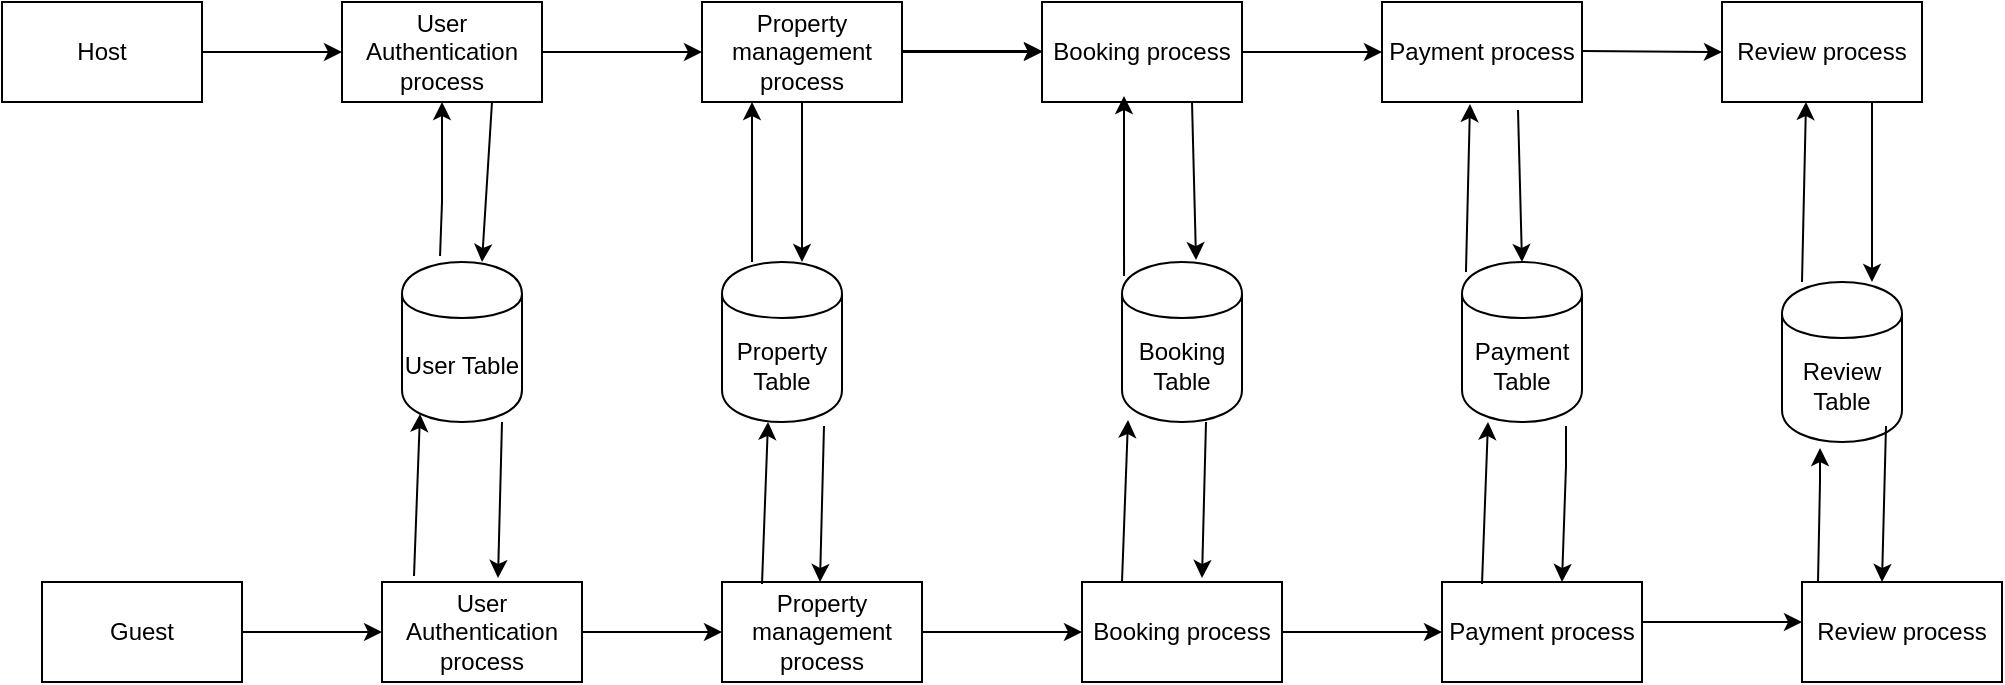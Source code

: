 <mxfile version="27.2.0">
  <diagram name="Page-1" id="2ca16b54-16f6-2749-3443-fa8db7711227">
    <mxGraphModel dx="2503" dy="626" grid="1" gridSize="10" guides="1" tooltips="1" connect="1" arrows="1" fold="1" page="1" pageScale="1" pageWidth="1100" pageHeight="850" background="none" math="0" shadow="0">
      <root>
        <mxCell id="0" />
        <mxCell id="1" parent="0" />
        <mxCell id="Hif56-G5Tu1iFRGsb4T8-3" value="User Table" style="shape=cylinder;whiteSpace=wrap;html=1;boundedLbl=1;backgroundOutline=1;" vertex="1" parent="1">
          <mxGeometry x="180" y="370" width="60" height="80" as="geometry" />
        </mxCell>
        <mxCell id="Hif56-G5Tu1iFRGsb4T8-4" value="Guest" style="html=1;dashed=0;whiteSpace=wrap;" vertex="1" parent="1">
          <mxGeometry y="530" width="100" height="50" as="geometry" />
        </mxCell>
        <mxCell id="Hif56-G5Tu1iFRGsb4T8-5" value="User Authentication process" style="html=1;dashed=0;whiteSpace=wrap;" vertex="1" parent="1">
          <mxGeometry x="170" y="530" width="100" height="50" as="geometry" />
        </mxCell>
        <mxCell id="Hif56-G5Tu1iFRGsb4T8-6" value="Property management process" style="html=1;dashed=0;whiteSpace=wrap;" vertex="1" parent="1">
          <mxGeometry x="340" y="530" width="100" height="50" as="geometry" />
        </mxCell>
        <mxCell id="Hif56-G5Tu1iFRGsb4T8-7" value="Booking process" style="html=1;dashed=0;whiteSpace=wrap;" vertex="1" parent="1">
          <mxGeometry x="520" y="530" width="100" height="50" as="geometry" />
        </mxCell>
        <mxCell id="Hif56-G5Tu1iFRGsb4T8-8" value="Payment process" style="html=1;dashed=0;whiteSpace=wrap;" vertex="1" parent="1">
          <mxGeometry x="700" y="530" width="100" height="50" as="geometry" />
        </mxCell>
        <mxCell id="Hif56-G5Tu1iFRGsb4T8-9" value="Property Table" style="shape=cylinder;whiteSpace=wrap;html=1;boundedLbl=1;backgroundOutline=1;" vertex="1" parent="1">
          <mxGeometry x="340" y="370" width="60" height="80" as="geometry" />
        </mxCell>
        <mxCell id="Hif56-G5Tu1iFRGsb4T8-10" value="Booking Table" style="shape=cylinder;whiteSpace=wrap;html=1;boundedLbl=1;backgroundOutline=1;" vertex="1" parent="1">
          <mxGeometry x="540" y="370" width="60" height="80" as="geometry" />
        </mxCell>
        <mxCell id="Hif56-G5Tu1iFRGsb4T8-11" value="Payment Table" style="shape=cylinder;whiteSpace=wrap;html=1;boundedLbl=1;backgroundOutline=1;" vertex="1" parent="1">
          <mxGeometry x="710" y="370" width="60" height="80" as="geometry" />
        </mxCell>
        <mxCell id="Hif56-G5Tu1iFRGsb4T8-12" value="Review process" style="html=1;dashed=0;whiteSpace=wrap;" vertex="1" parent="1">
          <mxGeometry x="880" y="530" width="100" height="50" as="geometry" />
        </mxCell>
        <mxCell id="Hif56-G5Tu1iFRGsb4T8-13" value="Review Table" style="shape=cylinder;whiteSpace=wrap;html=1;boundedLbl=1;backgroundOutline=1;" vertex="1" parent="1">
          <mxGeometry x="870" y="380" width="60" height="80" as="geometry" />
        </mxCell>
        <mxCell id="Hif56-G5Tu1iFRGsb4T8-14" value="" style="endArrow=classic;html=1;rounded=0;entryX=0;entryY=0.5;entryDx=0;entryDy=0;exitX=1;exitY=0.5;exitDx=0;exitDy=0;" edge="1" parent="1" source="Hif56-G5Tu1iFRGsb4T8-4" target="Hif56-G5Tu1iFRGsb4T8-5">
          <mxGeometry width="50" height="50" relative="1" as="geometry">
            <mxPoint x="110" y="570" as="sourcePoint" />
            <mxPoint x="160" y="520" as="targetPoint" />
          </mxGeometry>
        </mxCell>
        <mxCell id="Hif56-G5Tu1iFRGsb4T8-15" value="" style="endArrow=classic;html=1;rounded=0;exitX=1;exitY=0.5;exitDx=0;exitDy=0;entryX=0;entryY=0.5;entryDx=0;entryDy=0;" edge="1" parent="1" source="Hif56-G5Tu1iFRGsb4T8-5" target="Hif56-G5Tu1iFRGsb4T8-6">
          <mxGeometry width="50" height="50" relative="1" as="geometry">
            <mxPoint x="270" y="550" as="sourcePoint" />
            <mxPoint x="330" y="550" as="targetPoint" />
          </mxGeometry>
        </mxCell>
        <mxCell id="Hif56-G5Tu1iFRGsb4T8-16" value="" style="endArrow=classic;html=1;rounded=0;exitX=1;exitY=0.5;exitDx=0;exitDy=0;entryX=0;entryY=0.5;entryDx=0;entryDy=0;" edge="1" parent="1" source="Hif56-G5Tu1iFRGsb4T8-6" target="Hif56-G5Tu1iFRGsb4T8-7">
          <mxGeometry width="50" height="50" relative="1" as="geometry">
            <mxPoint x="480" y="550" as="sourcePoint" />
            <mxPoint x="530" y="550" as="targetPoint" />
            <Array as="points" />
          </mxGeometry>
        </mxCell>
        <mxCell id="Hif56-G5Tu1iFRGsb4T8-17" value="" style="endArrow=classic;html=1;rounded=0;exitX=1;exitY=0.5;exitDx=0;exitDy=0;entryX=0;entryY=0.5;entryDx=0;entryDy=0;" edge="1" parent="1" source="Hif56-G5Tu1iFRGsb4T8-7" target="Hif56-G5Tu1iFRGsb4T8-8">
          <mxGeometry width="50" height="50" relative="1" as="geometry">
            <mxPoint x="640" y="560" as="sourcePoint" />
            <mxPoint x="690" y="510" as="targetPoint" />
          </mxGeometry>
        </mxCell>
        <mxCell id="Hif56-G5Tu1iFRGsb4T8-18" value="" style="endArrow=classic;html=1;rounded=0;" edge="1" parent="1">
          <mxGeometry width="50" height="50" relative="1" as="geometry">
            <mxPoint x="800" y="550" as="sourcePoint" />
            <mxPoint x="880" y="550" as="targetPoint" />
          </mxGeometry>
        </mxCell>
        <mxCell id="Hif56-G5Tu1iFRGsb4T8-19" value="" style="endArrow=classic;html=1;rounded=0;entryX=0.15;entryY=0.95;entryDx=0;entryDy=0;entryPerimeter=0;exitX=0.16;exitY=-0.06;exitDx=0;exitDy=0;exitPerimeter=0;" edge="1" parent="1" source="Hif56-G5Tu1iFRGsb4T8-5" target="Hif56-G5Tu1iFRGsb4T8-3">
          <mxGeometry width="50" height="50" relative="1" as="geometry">
            <mxPoint x="190" y="520" as="sourcePoint" />
            <mxPoint x="260" y="480" as="targetPoint" />
          </mxGeometry>
        </mxCell>
        <mxCell id="Hif56-G5Tu1iFRGsb4T8-20" value="" style="endArrow=classic;html=1;rounded=0;entryX=0.58;entryY=-0.04;entryDx=0;entryDy=0;entryPerimeter=0;" edge="1" parent="1" target="Hif56-G5Tu1iFRGsb4T8-5">
          <mxGeometry width="50" height="50" relative="1" as="geometry">
            <mxPoint x="230" y="450" as="sourcePoint" />
            <mxPoint x="230" y="520" as="targetPoint" />
          </mxGeometry>
        </mxCell>
        <mxCell id="Hif56-G5Tu1iFRGsb4T8-21" value="" style="endArrow=classic;html=1;rounded=0;entryX=0.15;entryY=0.95;entryDx=0;entryDy=0;entryPerimeter=0;exitX=0.16;exitY=-0.06;exitDx=0;exitDy=0;exitPerimeter=0;" edge="1" parent="1">
          <mxGeometry width="50" height="50" relative="1" as="geometry">
            <mxPoint x="360" y="531" as="sourcePoint" />
            <mxPoint x="363" y="450" as="targetPoint" />
          </mxGeometry>
        </mxCell>
        <mxCell id="Hif56-G5Tu1iFRGsb4T8-22" value="" style="endArrow=classic;html=1;rounded=0;entryX=0.15;entryY=0.95;entryDx=0;entryDy=0;entryPerimeter=0;exitX=0.16;exitY=-0.06;exitDx=0;exitDy=0;exitPerimeter=0;" edge="1" parent="1">
          <mxGeometry width="50" height="50" relative="1" as="geometry">
            <mxPoint x="540" y="530" as="sourcePoint" />
            <mxPoint x="543" y="449" as="targetPoint" />
          </mxGeometry>
        </mxCell>
        <mxCell id="Hif56-G5Tu1iFRGsb4T8-23" value="" style="endArrow=classic;html=1;rounded=0;entryX=0.15;entryY=0.95;entryDx=0;entryDy=0;entryPerimeter=0;exitX=0.16;exitY=-0.06;exitDx=0;exitDy=0;exitPerimeter=0;" edge="1" parent="1">
          <mxGeometry width="50" height="50" relative="1" as="geometry">
            <mxPoint x="720" y="531" as="sourcePoint" />
            <mxPoint x="723" y="450" as="targetPoint" />
          </mxGeometry>
        </mxCell>
        <mxCell id="Hif56-G5Tu1iFRGsb4T8-24" value="" style="endArrow=classic;html=1;rounded=0;entryX=0.317;entryY=1.038;entryDx=0;entryDy=0;entryPerimeter=0;exitX=0.08;exitY=0;exitDx=0;exitDy=0;exitPerimeter=0;" edge="1" parent="1" source="Hif56-G5Tu1iFRGsb4T8-12" target="Hif56-G5Tu1iFRGsb4T8-13">
          <mxGeometry width="50" height="50" relative="1" as="geometry">
            <mxPoint x="880" y="531" as="sourcePoint" />
            <mxPoint x="883" y="450" as="targetPoint" />
            <Array as="points">
              <mxPoint x="889" y="480" />
            </Array>
          </mxGeometry>
        </mxCell>
        <mxCell id="Hif56-G5Tu1iFRGsb4T8-25" value="" style="endArrow=classic;html=1;rounded=0;entryX=0.58;entryY=-0.04;entryDx=0;entryDy=0;entryPerimeter=0;" edge="1" parent="1">
          <mxGeometry width="50" height="50" relative="1" as="geometry">
            <mxPoint x="391" y="452" as="sourcePoint" />
            <mxPoint x="389" y="530" as="targetPoint" />
          </mxGeometry>
        </mxCell>
        <mxCell id="Hif56-G5Tu1iFRGsb4T8-26" value="" style="endArrow=classic;html=1;rounded=0;entryX=0.58;entryY=-0.04;entryDx=0;entryDy=0;entryPerimeter=0;" edge="1" parent="1">
          <mxGeometry width="50" height="50" relative="1" as="geometry">
            <mxPoint x="582" y="450" as="sourcePoint" />
            <mxPoint x="580" y="528" as="targetPoint" />
          </mxGeometry>
        </mxCell>
        <mxCell id="Hif56-G5Tu1iFRGsb4T8-27" value="" style="endArrow=classic;html=1;rounded=0;entryX=0.58;entryY=-0.04;entryDx=0;entryDy=0;entryPerimeter=0;" edge="1" parent="1">
          <mxGeometry width="50" height="50" relative="1" as="geometry">
            <mxPoint x="762" y="452" as="sourcePoint" />
            <mxPoint x="760" y="530" as="targetPoint" />
            <Array as="points">
              <mxPoint x="762" y="472" />
            </Array>
          </mxGeometry>
        </mxCell>
        <mxCell id="Hif56-G5Tu1iFRGsb4T8-28" value="" style="endArrow=classic;html=1;rounded=0;entryX=0.58;entryY=-0.04;entryDx=0;entryDy=0;entryPerimeter=0;" edge="1" parent="1">
          <mxGeometry width="50" height="50" relative="1" as="geometry">
            <mxPoint x="922" y="452" as="sourcePoint" />
            <mxPoint x="920" y="530" as="targetPoint" />
          </mxGeometry>
        </mxCell>
        <mxCell id="Hif56-G5Tu1iFRGsb4T8-29" value="Host" style="html=1;dashed=0;whiteSpace=wrap;" vertex="1" parent="1">
          <mxGeometry x="-20" y="240" width="100" height="50" as="geometry" />
        </mxCell>
        <mxCell id="Hif56-G5Tu1iFRGsb4T8-46" value="" style="edgeStyle=orthogonalEdgeStyle;rounded=0;orthogonalLoop=1;jettySize=auto;html=1;" edge="1" parent="1" source="Hif56-G5Tu1iFRGsb4T8-30" target="Hif56-G5Tu1iFRGsb4T8-31">
          <mxGeometry relative="1" as="geometry" />
        </mxCell>
        <mxCell id="Hif56-G5Tu1iFRGsb4T8-30" value="User Authentication process" style="html=1;dashed=0;whiteSpace=wrap;" vertex="1" parent="1">
          <mxGeometry x="150" y="240" width="100" height="50" as="geometry" />
        </mxCell>
        <mxCell id="Hif56-G5Tu1iFRGsb4T8-42" value="" style="edgeStyle=orthogonalEdgeStyle;rounded=0;orthogonalLoop=1;jettySize=auto;html=1;" edge="1" parent="1" source="Hif56-G5Tu1iFRGsb4T8-31" target="Hif56-G5Tu1iFRGsb4T8-33">
          <mxGeometry relative="1" as="geometry" />
        </mxCell>
        <mxCell id="Hif56-G5Tu1iFRGsb4T8-31" value="Property management process" style="html=1;dashed=0;whiteSpace=wrap;" vertex="1" parent="1">
          <mxGeometry x="330" y="240" width="100" height="50" as="geometry" />
        </mxCell>
        <mxCell id="Hif56-G5Tu1iFRGsb4T8-33" value="Booking process" style="html=1;dashed=0;whiteSpace=wrap;" vertex="1" parent="1">
          <mxGeometry x="500" y="240" width="100" height="50" as="geometry" />
        </mxCell>
        <mxCell id="Hif56-G5Tu1iFRGsb4T8-34" value="Payment process" style="html=1;dashed=0;whiteSpace=wrap;" vertex="1" parent="1">
          <mxGeometry x="670" y="240" width="100" height="50" as="geometry" />
        </mxCell>
        <mxCell id="Hif56-G5Tu1iFRGsb4T8-35" value="Review process" style="html=1;dashed=0;whiteSpace=wrap;" vertex="1" parent="1">
          <mxGeometry x="840" y="240" width="100" height="50" as="geometry" />
        </mxCell>
        <mxCell id="Hif56-G5Tu1iFRGsb4T8-36" value="" style="endArrow=classic;html=1;rounded=0;" edge="1" parent="1">
          <mxGeometry width="50" height="50" relative="1" as="geometry">
            <mxPoint x="770" y="264.5" as="sourcePoint" />
            <mxPoint x="840" y="265" as="targetPoint" />
          </mxGeometry>
        </mxCell>
        <mxCell id="Hif56-G5Tu1iFRGsb4T8-38" value="" style="endArrow=classic;html=1;rounded=0;exitX=1;exitY=0.5;exitDx=0;exitDy=0;entryX=0;entryY=0.5;entryDx=0;entryDy=0;" edge="1" parent="1" source="Hif56-G5Tu1iFRGsb4T8-33" target="Hif56-G5Tu1iFRGsb4T8-34">
          <mxGeometry width="50" height="50" relative="1" as="geometry">
            <mxPoint x="610" y="265" as="sourcePoint" />
            <mxPoint x="660" y="265" as="targetPoint" />
            <Array as="points">
              <mxPoint x="640" y="265" />
            </Array>
          </mxGeometry>
        </mxCell>
        <mxCell id="Hif56-G5Tu1iFRGsb4T8-41" value="" style="endArrow=classic;html=1;rounded=0;exitX=1;exitY=0.5;exitDx=0;exitDy=0;entryX=0;entryY=0.5;entryDx=0;entryDy=0;" edge="1" parent="1">
          <mxGeometry width="50" height="50" relative="1" as="geometry">
            <mxPoint x="430" y="264.5" as="sourcePoint" />
            <mxPoint x="500" y="264.5" as="targetPoint" />
            <Array as="points">
              <mxPoint x="470" y="264.5" />
            </Array>
          </mxGeometry>
        </mxCell>
        <mxCell id="Hif56-G5Tu1iFRGsb4T8-44" value="" style="endArrow=classic;html=1;rounded=0;entryX=0.44;entryY=1.02;entryDx=0;entryDy=0;entryPerimeter=0;exitX=0.033;exitY=0.063;exitDx=0;exitDy=0;exitPerimeter=0;" edge="1" parent="1" source="Hif56-G5Tu1iFRGsb4T8-11" target="Hif56-G5Tu1iFRGsb4T8-34">
          <mxGeometry width="50" height="50" relative="1" as="geometry">
            <mxPoint x="720" y="370" as="sourcePoint" />
            <mxPoint x="770" y="350" as="targetPoint" />
          </mxGeometry>
        </mxCell>
        <mxCell id="Hif56-G5Tu1iFRGsb4T8-47" value="" style="endArrow=classic;html=1;rounded=0;exitX=1;exitY=0.5;exitDx=0;exitDy=0;entryX=0;entryY=0.5;entryDx=0;entryDy=0;" edge="1" parent="1" source="Hif56-G5Tu1iFRGsb4T8-29" target="Hif56-G5Tu1iFRGsb4T8-30">
          <mxGeometry width="50" height="50" relative="1" as="geometry">
            <mxPoint x="100" y="260" as="sourcePoint" />
            <mxPoint x="170" y="260" as="targetPoint" />
          </mxGeometry>
        </mxCell>
        <mxCell id="Hif56-G5Tu1iFRGsb4T8-48" value="" style="endArrow=classic;html=1;rounded=0;entryX=0.5;entryY=0;entryDx=0;entryDy=0;exitX=0.68;exitY=1.08;exitDx=0;exitDy=0;exitPerimeter=0;" edge="1" parent="1" source="Hif56-G5Tu1iFRGsb4T8-34" target="Hif56-G5Tu1iFRGsb4T8-11">
          <mxGeometry width="50" height="50" relative="1" as="geometry">
            <mxPoint x="742" y="320" as="sourcePoint" />
            <mxPoint x="740" y="398" as="targetPoint" />
            <Array as="points" />
          </mxGeometry>
        </mxCell>
        <mxCell id="Hif56-G5Tu1iFRGsb4T8-49" value="" style="endArrow=classic;html=1;rounded=0;entryX=0.41;entryY=0.94;entryDx=0;entryDy=0;entryPerimeter=0;exitX=0.017;exitY=0.088;exitDx=0;exitDy=0;exitPerimeter=0;" edge="1" parent="1" source="Hif56-G5Tu1iFRGsb4T8-10" target="Hif56-G5Tu1iFRGsb4T8-33">
          <mxGeometry width="50" height="50" relative="1" as="geometry">
            <mxPoint x="530" y="381" as="sourcePoint" />
            <mxPoint x="533" y="300" as="targetPoint" />
          </mxGeometry>
        </mxCell>
        <mxCell id="Hif56-G5Tu1iFRGsb4T8-50" value="" style="endArrow=classic;html=1;rounded=0;entryX=0.617;entryY=-0.012;entryDx=0;entryDy=0;entryPerimeter=0;exitX=0.75;exitY=1;exitDx=0;exitDy=0;" edge="1" parent="1" source="Hif56-G5Tu1iFRGsb4T8-33" target="Hif56-G5Tu1iFRGsb4T8-10">
          <mxGeometry width="50" height="50" relative="1" as="geometry">
            <mxPoint x="562" y="320" as="sourcePoint" />
            <mxPoint x="560" y="398" as="targetPoint" />
          </mxGeometry>
        </mxCell>
        <mxCell id="Hif56-G5Tu1iFRGsb4T8-51" value="" style="endArrow=classic;html=1;rounded=0;entryX=0.25;entryY=1;entryDx=0;entryDy=0;" edge="1" parent="1" target="Hif56-G5Tu1iFRGsb4T8-31">
          <mxGeometry width="50" height="50" relative="1" as="geometry">
            <mxPoint x="355" y="370" as="sourcePoint" />
            <mxPoint x="360" y="320" as="targetPoint" />
          </mxGeometry>
        </mxCell>
        <mxCell id="Hif56-G5Tu1iFRGsb4T8-52" value="" style="endArrow=classic;html=1;rounded=0;exitX=0.5;exitY=1;exitDx=0;exitDy=0;" edge="1" parent="1" source="Hif56-G5Tu1iFRGsb4T8-31">
          <mxGeometry width="50" height="50" relative="1" as="geometry">
            <mxPoint x="382" y="300" as="sourcePoint" />
            <mxPoint x="380" y="370" as="targetPoint" />
          </mxGeometry>
        </mxCell>
        <mxCell id="Hif56-G5Tu1iFRGsb4T8-53" value="" style="endArrow=classic;html=1;rounded=0;entryX=0.5;entryY=1;entryDx=0;entryDy=0;exitX=0.317;exitY=-0.037;exitDx=0;exitDy=0;exitPerimeter=0;" edge="1" parent="1" source="Hif56-G5Tu1iFRGsb4T8-3" target="Hif56-G5Tu1iFRGsb4T8-30">
          <mxGeometry width="50" height="50" relative="1" as="geometry">
            <mxPoint x="200" y="360" as="sourcePoint" />
            <mxPoint x="180" y="300" as="targetPoint" />
            <Array as="points">
              <mxPoint x="200" y="340" />
            </Array>
          </mxGeometry>
        </mxCell>
        <mxCell id="Hif56-G5Tu1iFRGsb4T8-54" value="" style="endArrow=classic;html=1;rounded=0;entryX=0.667;entryY=0;entryDx=0;entryDy=0;entryPerimeter=0;exitX=0.75;exitY=1;exitDx=0;exitDy=0;" edge="1" parent="1" source="Hif56-G5Tu1iFRGsb4T8-30" target="Hif56-G5Tu1iFRGsb4T8-3">
          <mxGeometry width="50" height="50" relative="1" as="geometry">
            <mxPoint x="212" y="310" as="sourcePoint" />
            <mxPoint x="210" y="388" as="targetPoint" />
          </mxGeometry>
        </mxCell>
        <mxCell id="Hif56-G5Tu1iFRGsb4T8-55" value="" style="endArrow=classic;html=1;rounded=0;exitX=0.75;exitY=1;exitDx=0;exitDy=0;" edge="1" parent="1" source="Hif56-G5Tu1iFRGsb4T8-35">
          <mxGeometry width="50" height="50" relative="1" as="geometry">
            <mxPoint x="910" y="310" as="sourcePoint" />
            <mxPoint x="915" y="380" as="targetPoint" />
            <Array as="points" />
          </mxGeometry>
        </mxCell>
        <mxCell id="Hif56-G5Tu1iFRGsb4T8-56" value="" style="endArrow=classic;html=1;rounded=0;entryX=0.42;entryY=1;entryDx=0;entryDy=0;entryPerimeter=0;" edge="1" parent="1" target="Hif56-G5Tu1iFRGsb4T8-35">
          <mxGeometry width="50" height="50" relative="1" as="geometry">
            <mxPoint x="880" y="380" as="sourcePoint" />
            <mxPoint x="882" y="330" as="targetPoint" />
          </mxGeometry>
        </mxCell>
      </root>
    </mxGraphModel>
  </diagram>
</mxfile>
